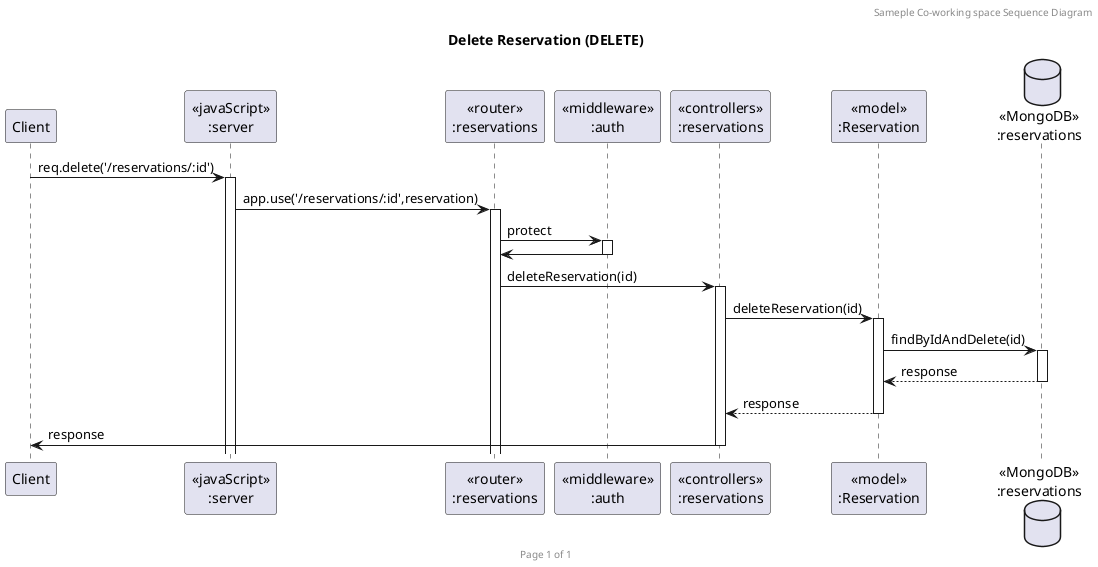 @startuml Delete Reservation (DELETE)

header Sameple Co-working space Sequence Diagram
footer Page %page% of %lastpage%
title "Delete Reservation (DELETE)"

participant "Client" as client
participant "<<javaScript>>\n:server" as server
participant "<<router>>\n:reservations" as routerReservation
participant "<<middleware>>\n:auth" as middleware
participant "<<controllers>>\n:reservations" as controllersReservation
participant "<<model>>\n:Reservation" as modelReservation
database "<<MongoDB>>\n:reservations" as ReservationDatabase

client->server ++:req.delete('/reservations/:id')
server->routerReservation ++:app.use('/reservations/:id',reservation)
routerReservation -> middleware ++: protect
middleware -> routerReservation --:
' routerReservation -> middleware : authorize(["admin"]
' middleware -> routerReservation --: response
routerReservation -> controllersReservation ++:deleteReservation(id)
controllersReservation->modelReservation ++:deleteReservation(id)
modelReservation ->ReservationDatabase ++: findByIdAndDelete(id)
ReservationDatabase --> modelReservation --: response
controllersReservation <-- modelReservation --:response
controllersReservation->client --:response

@enduml

